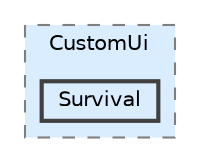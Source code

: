 digraph "Q:/IdleWave/Projet/Assets/Scripts/RogueGenesia/CustomUi/Survival"
{
 // LATEX_PDF_SIZE
  bgcolor="transparent";
  edge [fontname=Helvetica,fontsize=10,labelfontname=Helvetica,labelfontsize=10];
  node [fontname=Helvetica,fontsize=10,shape=box,height=0.2,width=0.4];
  compound=true
  subgraph clusterdir_c193ef921add76824b294161aca7f763 {
    graph [ bgcolor="#daedff", pencolor="grey50", label="CustomUi", fontname=Helvetica,fontsize=10 style="filled,dashed", URL="dir_c193ef921add76824b294161aca7f763.html",tooltip=""]
  dir_b588cf4405a30d0a596e388f540c10e4 [label="Survival", fillcolor="#daedff", color="grey25", style="filled,bold", URL="dir_b588cf4405a30d0a596e388f540c10e4.html",tooltip=""];
  }
}
